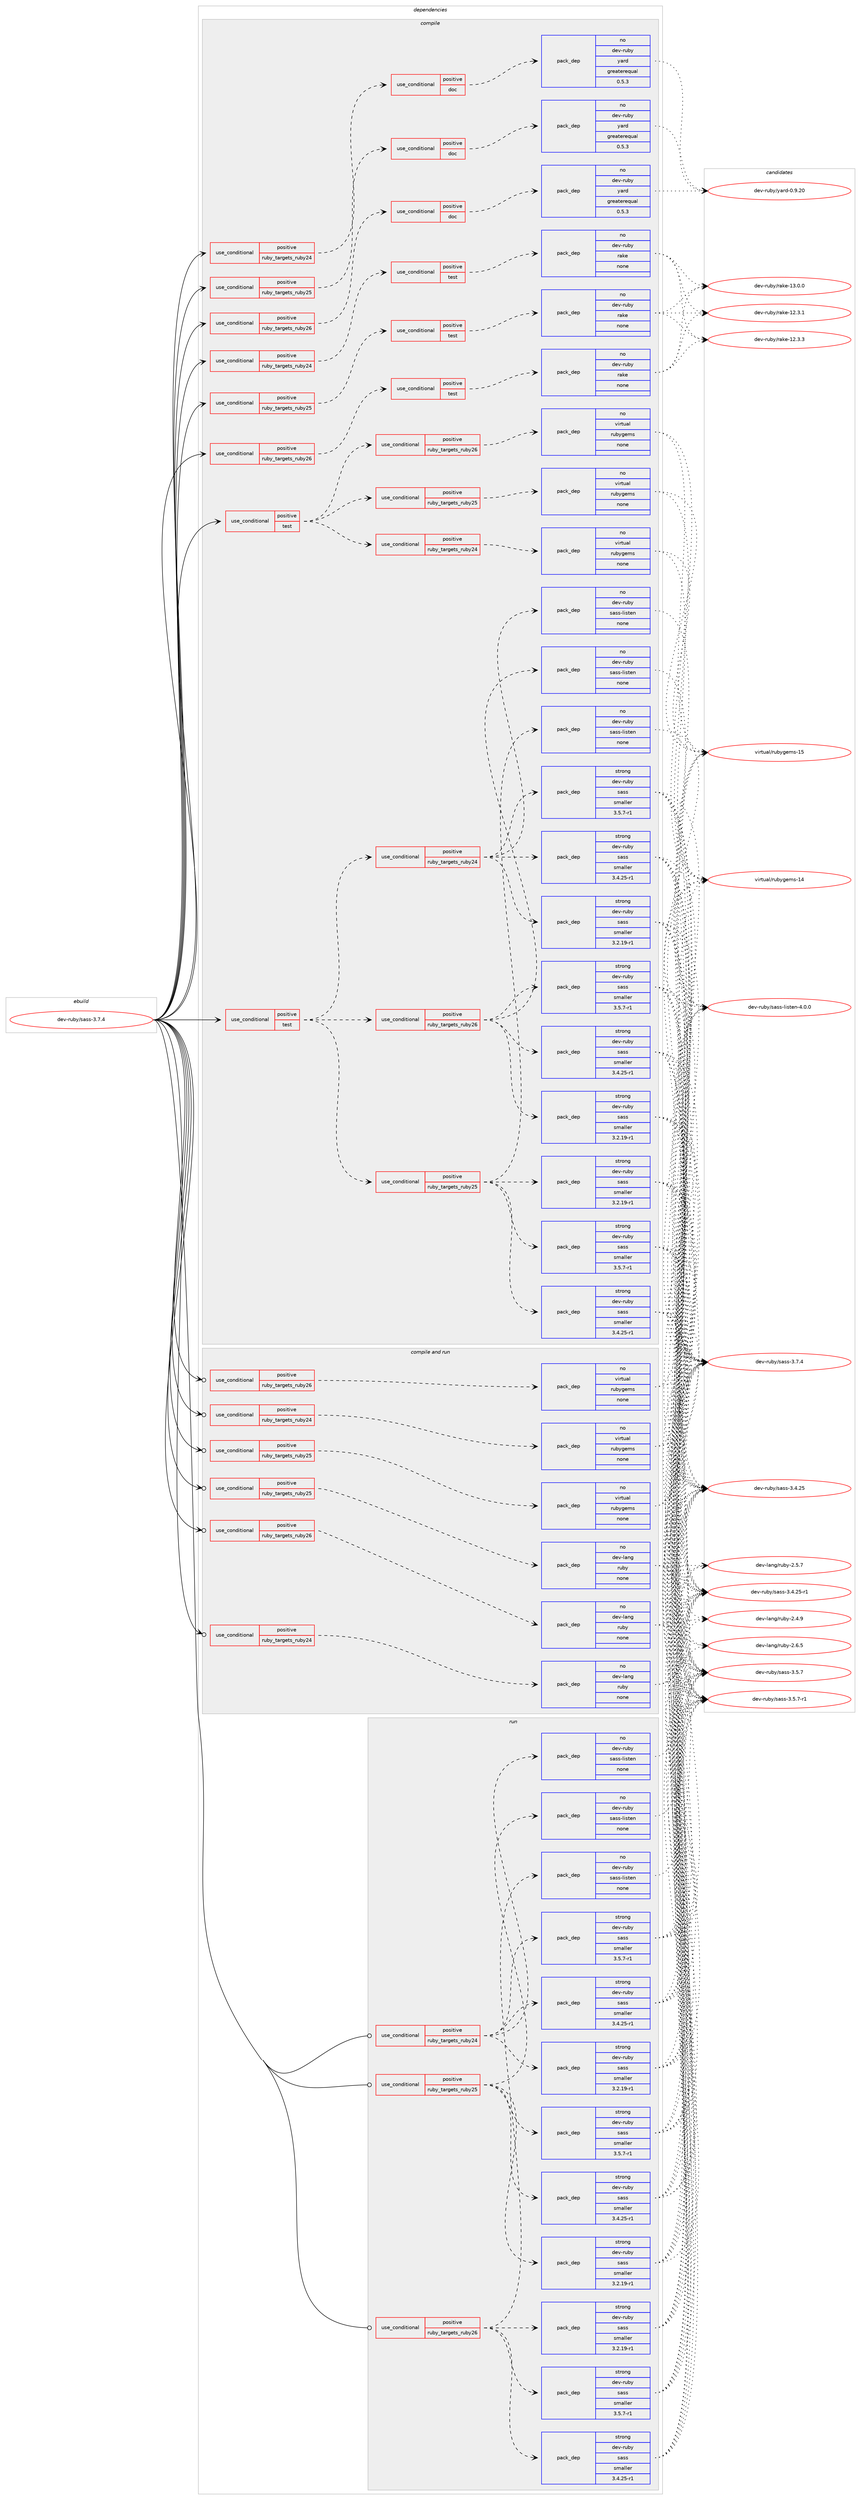 digraph prolog {

# *************
# Graph options
# *************

newrank=true;
concentrate=true;
compound=true;
graph [rankdir=LR,fontname=Helvetica,fontsize=10,ranksep=1.5];#, ranksep=2.5, nodesep=0.2];
edge  [arrowhead=vee];
node  [fontname=Helvetica,fontsize=10];

# **********
# The ebuild
# **********

subgraph cluster_leftcol {
color=gray;
rank=same;
label=<<i>ebuild</i>>;
id [label="dev-ruby/sass-3.7.4", color=red, width=4, href="../dev-ruby/sass-3.7.4.svg"];
}

# ****************
# The dependencies
# ****************

subgraph cluster_midcol {
color=gray;
label=<<i>dependencies</i>>;
subgraph cluster_compile {
fillcolor="#eeeeee";
style=filled;
label=<<i>compile</i>>;
subgraph cond177127 {
dependency714877 [label=<<TABLE BORDER="0" CELLBORDER="1" CELLSPACING="0" CELLPADDING="4"><TR><TD ROWSPAN="3" CELLPADDING="10">use_conditional</TD></TR><TR><TD>positive</TD></TR><TR><TD>ruby_targets_ruby24</TD></TR></TABLE>>, shape=none, color=red];
subgraph cond177128 {
dependency714878 [label=<<TABLE BORDER="0" CELLBORDER="1" CELLSPACING="0" CELLPADDING="4"><TR><TD ROWSPAN="3" CELLPADDING="10">use_conditional</TD></TR><TR><TD>positive</TD></TR><TR><TD>doc</TD></TR></TABLE>>, shape=none, color=red];
subgraph pack525720 {
dependency714879 [label=<<TABLE BORDER="0" CELLBORDER="1" CELLSPACING="0" CELLPADDING="4" WIDTH="220"><TR><TD ROWSPAN="6" CELLPADDING="30">pack_dep</TD></TR><TR><TD WIDTH="110">no</TD></TR><TR><TD>dev-ruby</TD></TR><TR><TD>yard</TD></TR><TR><TD>greaterequal</TD></TR><TR><TD>0.5.3</TD></TR></TABLE>>, shape=none, color=blue];
}
dependency714878:e -> dependency714879:w [weight=20,style="dashed",arrowhead="vee"];
}
dependency714877:e -> dependency714878:w [weight=20,style="dashed",arrowhead="vee"];
}
id:e -> dependency714877:w [weight=20,style="solid",arrowhead="vee"];
subgraph cond177129 {
dependency714880 [label=<<TABLE BORDER="0" CELLBORDER="1" CELLSPACING="0" CELLPADDING="4"><TR><TD ROWSPAN="3" CELLPADDING="10">use_conditional</TD></TR><TR><TD>positive</TD></TR><TR><TD>ruby_targets_ruby24</TD></TR></TABLE>>, shape=none, color=red];
subgraph cond177130 {
dependency714881 [label=<<TABLE BORDER="0" CELLBORDER="1" CELLSPACING="0" CELLPADDING="4"><TR><TD ROWSPAN="3" CELLPADDING="10">use_conditional</TD></TR><TR><TD>positive</TD></TR><TR><TD>test</TD></TR></TABLE>>, shape=none, color=red];
subgraph pack525721 {
dependency714882 [label=<<TABLE BORDER="0" CELLBORDER="1" CELLSPACING="0" CELLPADDING="4" WIDTH="220"><TR><TD ROWSPAN="6" CELLPADDING="30">pack_dep</TD></TR><TR><TD WIDTH="110">no</TD></TR><TR><TD>dev-ruby</TD></TR><TR><TD>rake</TD></TR><TR><TD>none</TD></TR><TR><TD></TD></TR></TABLE>>, shape=none, color=blue];
}
dependency714881:e -> dependency714882:w [weight=20,style="dashed",arrowhead="vee"];
}
dependency714880:e -> dependency714881:w [weight=20,style="dashed",arrowhead="vee"];
}
id:e -> dependency714880:w [weight=20,style="solid",arrowhead="vee"];
subgraph cond177131 {
dependency714883 [label=<<TABLE BORDER="0" CELLBORDER="1" CELLSPACING="0" CELLPADDING="4"><TR><TD ROWSPAN="3" CELLPADDING="10">use_conditional</TD></TR><TR><TD>positive</TD></TR><TR><TD>ruby_targets_ruby25</TD></TR></TABLE>>, shape=none, color=red];
subgraph cond177132 {
dependency714884 [label=<<TABLE BORDER="0" CELLBORDER="1" CELLSPACING="0" CELLPADDING="4"><TR><TD ROWSPAN="3" CELLPADDING="10">use_conditional</TD></TR><TR><TD>positive</TD></TR><TR><TD>doc</TD></TR></TABLE>>, shape=none, color=red];
subgraph pack525722 {
dependency714885 [label=<<TABLE BORDER="0" CELLBORDER="1" CELLSPACING="0" CELLPADDING="4" WIDTH="220"><TR><TD ROWSPAN="6" CELLPADDING="30">pack_dep</TD></TR><TR><TD WIDTH="110">no</TD></TR><TR><TD>dev-ruby</TD></TR><TR><TD>yard</TD></TR><TR><TD>greaterequal</TD></TR><TR><TD>0.5.3</TD></TR></TABLE>>, shape=none, color=blue];
}
dependency714884:e -> dependency714885:w [weight=20,style="dashed",arrowhead="vee"];
}
dependency714883:e -> dependency714884:w [weight=20,style="dashed",arrowhead="vee"];
}
id:e -> dependency714883:w [weight=20,style="solid",arrowhead="vee"];
subgraph cond177133 {
dependency714886 [label=<<TABLE BORDER="0" CELLBORDER="1" CELLSPACING="0" CELLPADDING="4"><TR><TD ROWSPAN="3" CELLPADDING="10">use_conditional</TD></TR><TR><TD>positive</TD></TR><TR><TD>ruby_targets_ruby25</TD></TR></TABLE>>, shape=none, color=red];
subgraph cond177134 {
dependency714887 [label=<<TABLE BORDER="0" CELLBORDER="1" CELLSPACING="0" CELLPADDING="4"><TR><TD ROWSPAN="3" CELLPADDING="10">use_conditional</TD></TR><TR><TD>positive</TD></TR><TR><TD>test</TD></TR></TABLE>>, shape=none, color=red];
subgraph pack525723 {
dependency714888 [label=<<TABLE BORDER="0" CELLBORDER="1" CELLSPACING="0" CELLPADDING="4" WIDTH="220"><TR><TD ROWSPAN="6" CELLPADDING="30">pack_dep</TD></TR><TR><TD WIDTH="110">no</TD></TR><TR><TD>dev-ruby</TD></TR><TR><TD>rake</TD></TR><TR><TD>none</TD></TR><TR><TD></TD></TR></TABLE>>, shape=none, color=blue];
}
dependency714887:e -> dependency714888:w [weight=20,style="dashed",arrowhead="vee"];
}
dependency714886:e -> dependency714887:w [weight=20,style="dashed",arrowhead="vee"];
}
id:e -> dependency714886:w [weight=20,style="solid",arrowhead="vee"];
subgraph cond177135 {
dependency714889 [label=<<TABLE BORDER="0" CELLBORDER="1" CELLSPACING="0" CELLPADDING="4"><TR><TD ROWSPAN="3" CELLPADDING="10">use_conditional</TD></TR><TR><TD>positive</TD></TR><TR><TD>ruby_targets_ruby26</TD></TR></TABLE>>, shape=none, color=red];
subgraph cond177136 {
dependency714890 [label=<<TABLE BORDER="0" CELLBORDER="1" CELLSPACING="0" CELLPADDING="4"><TR><TD ROWSPAN="3" CELLPADDING="10">use_conditional</TD></TR><TR><TD>positive</TD></TR><TR><TD>doc</TD></TR></TABLE>>, shape=none, color=red];
subgraph pack525724 {
dependency714891 [label=<<TABLE BORDER="0" CELLBORDER="1" CELLSPACING="0" CELLPADDING="4" WIDTH="220"><TR><TD ROWSPAN="6" CELLPADDING="30">pack_dep</TD></TR><TR><TD WIDTH="110">no</TD></TR><TR><TD>dev-ruby</TD></TR><TR><TD>yard</TD></TR><TR><TD>greaterequal</TD></TR><TR><TD>0.5.3</TD></TR></TABLE>>, shape=none, color=blue];
}
dependency714890:e -> dependency714891:w [weight=20,style="dashed",arrowhead="vee"];
}
dependency714889:e -> dependency714890:w [weight=20,style="dashed",arrowhead="vee"];
}
id:e -> dependency714889:w [weight=20,style="solid",arrowhead="vee"];
subgraph cond177137 {
dependency714892 [label=<<TABLE BORDER="0" CELLBORDER="1" CELLSPACING="0" CELLPADDING="4"><TR><TD ROWSPAN="3" CELLPADDING="10">use_conditional</TD></TR><TR><TD>positive</TD></TR><TR><TD>ruby_targets_ruby26</TD></TR></TABLE>>, shape=none, color=red];
subgraph cond177138 {
dependency714893 [label=<<TABLE BORDER="0" CELLBORDER="1" CELLSPACING="0" CELLPADDING="4"><TR><TD ROWSPAN="3" CELLPADDING="10">use_conditional</TD></TR><TR><TD>positive</TD></TR><TR><TD>test</TD></TR></TABLE>>, shape=none, color=red];
subgraph pack525725 {
dependency714894 [label=<<TABLE BORDER="0" CELLBORDER="1" CELLSPACING="0" CELLPADDING="4" WIDTH="220"><TR><TD ROWSPAN="6" CELLPADDING="30">pack_dep</TD></TR><TR><TD WIDTH="110">no</TD></TR><TR><TD>dev-ruby</TD></TR><TR><TD>rake</TD></TR><TR><TD>none</TD></TR><TR><TD></TD></TR></TABLE>>, shape=none, color=blue];
}
dependency714893:e -> dependency714894:w [weight=20,style="dashed",arrowhead="vee"];
}
dependency714892:e -> dependency714893:w [weight=20,style="dashed",arrowhead="vee"];
}
id:e -> dependency714892:w [weight=20,style="solid",arrowhead="vee"];
subgraph cond177139 {
dependency714895 [label=<<TABLE BORDER="0" CELLBORDER="1" CELLSPACING="0" CELLPADDING="4"><TR><TD ROWSPAN="3" CELLPADDING="10">use_conditional</TD></TR><TR><TD>positive</TD></TR><TR><TD>test</TD></TR></TABLE>>, shape=none, color=red];
subgraph cond177140 {
dependency714896 [label=<<TABLE BORDER="0" CELLBORDER="1" CELLSPACING="0" CELLPADDING="4"><TR><TD ROWSPAN="3" CELLPADDING="10">use_conditional</TD></TR><TR><TD>positive</TD></TR><TR><TD>ruby_targets_ruby24</TD></TR></TABLE>>, shape=none, color=red];
subgraph pack525726 {
dependency714897 [label=<<TABLE BORDER="0" CELLBORDER="1" CELLSPACING="0" CELLPADDING="4" WIDTH="220"><TR><TD ROWSPAN="6" CELLPADDING="30">pack_dep</TD></TR><TR><TD WIDTH="110">no</TD></TR><TR><TD>virtual</TD></TR><TR><TD>rubygems</TD></TR><TR><TD>none</TD></TR><TR><TD></TD></TR></TABLE>>, shape=none, color=blue];
}
dependency714896:e -> dependency714897:w [weight=20,style="dashed",arrowhead="vee"];
}
dependency714895:e -> dependency714896:w [weight=20,style="dashed",arrowhead="vee"];
subgraph cond177141 {
dependency714898 [label=<<TABLE BORDER="0" CELLBORDER="1" CELLSPACING="0" CELLPADDING="4"><TR><TD ROWSPAN="3" CELLPADDING="10">use_conditional</TD></TR><TR><TD>positive</TD></TR><TR><TD>ruby_targets_ruby25</TD></TR></TABLE>>, shape=none, color=red];
subgraph pack525727 {
dependency714899 [label=<<TABLE BORDER="0" CELLBORDER="1" CELLSPACING="0" CELLPADDING="4" WIDTH="220"><TR><TD ROWSPAN="6" CELLPADDING="30">pack_dep</TD></TR><TR><TD WIDTH="110">no</TD></TR><TR><TD>virtual</TD></TR><TR><TD>rubygems</TD></TR><TR><TD>none</TD></TR><TR><TD></TD></TR></TABLE>>, shape=none, color=blue];
}
dependency714898:e -> dependency714899:w [weight=20,style="dashed",arrowhead="vee"];
}
dependency714895:e -> dependency714898:w [weight=20,style="dashed",arrowhead="vee"];
subgraph cond177142 {
dependency714900 [label=<<TABLE BORDER="0" CELLBORDER="1" CELLSPACING="0" CELLPADDING="4"><TR><TD ROWSPAN="3" CELLPADDING="10">use_conditional</TD></TR><TR><TD>positive</TD></TR><TR><TD>ruby_targets_ruby26</TD></TR></TABLE>>, shape=none, color=red];
subgraph pack525728 {
dependency714901 [label=<<TABLE BORDER="0" CELLBORDER="1" CELLSPACING="0" CELLPADDING="4" WIDTH="220"><TR><TD ROWSPAN="6" CELLPADDING="30">pack_dep</TD></TR><TR><TD WIDTH="110">no</TD></TR><TR><TD>virtual</TD></TR><TR><TD>rubygems</TD></TR><TR><TD>none</TD></TR><TR><TD></TD></TR></TABLE>>, shape=none, color=blue];
}
dependency714900:e -> dependency714901:w [weight=20,style="dashed",arrowhead="vee"];
}
dependency714895:e -> dependency714900:w [weight=20,style="dashed",arrowhead="vee"];
}
id:e -> dependency714895:w [weight=20,style="solid",arrowhead="vee"];
subgraph cond177143 {
dependency714902 [label=<<TABLE BORDER="0" CELLBORDER="1" CELLSPACING="0" CELLPADDING="4"><TR><TD ROWSPAN="3" CELLPADDING="10">use_conditional</TD></TR><TR><TD>positive</TD></TR><TR><TD>test</TD></TR></TABLE>>, shape=none, color=red];
subgraph cond177144 {
dependency714903 [label=<<TABLE BORDER="0" CELLBORDER="1" CELLSPACING="0" CELLPADDING="4"><TR><TD ROWSPAN="3" CELLPADDING="10">use_conditional</TD></TR><TR><TD>positive</TD></TR><TR><TD>ruby_targets_ruby24</TD></TR></TABLE>>, shape=none, color=red];
subgraph pack525729 {
dependency714904 [label=<<TABLE BORDER="0" CELLBORDER="1" CELLSPACING="0" CELLPADDING="4" WIDTH="220"><TR><TD ROWSPAN="6" CELLPADDING="30">pack_dep</TD></TR><TR><TD WIDTH="110">strong</TD></TR><TR><TD>dev-ruby</TD></TR><TR><TD>sass</TD></TR><TR><TD>smaller</TD></TR><TR><TD>3.2.19-r1</TD></TR></TABLE>>, shape=none, color=blue];
}
dependency714903:e -> dependency714904:w [weight=20,style="dashed",arrowhead="vee"];
subgraph pack525730 {
dependency714905 [label=<<TABLE BORDER="0" CELLBORDER="1" CELLSPACING="0" CELLPADDING="4" WIDTH="220"><TR><TD ROWSPAN="6" CELLPADDING="30">pack_dep</TD></TR><TR><TD WIDTH="110">strong</TD></TR><TR><TD>dev-ruby</TD></TR><TR><TD>sass</TD></TR><TR><TD>smaller</TD></TR><TR><TD>3.4.25-r1</TD></TR></TABLE>>, shape=none, color=blue];
}
dependency714903:e -> dependency714905:w [weight=20,style="dashed",arrowhead="vee"];
subgraph pack525731 {
dependency714906 [label=<<TABLE BORDER="0" CELLBORDER="1" CELLSPACING="0" CELLPADDING="4" WIDTH="220"><TR><TD ROWSPAN="6" CELLPADDING="30">pack_dep</TD></TR><TR><TD WIDTH="110">strong</TD></TR><TR><TD>dev-ruby</TD></TR><TR><TD>sass</TD></TR><TR><TD>smaller</TD></TR><TR><TD>3.5.7-r1</TD></TR></TABLE>>, shape=none, color=blue];
}
dependency714903:e -> dependency714906:w [weight=20,style="dashed",arrowhead="vee"];
subgraph pack525732 {
dependency714907 [label=<<TABLE BORDER="0" CELLBORDER="1" CELLSPACING="0" CELLPADDING="4" WIDTH="220"><TR><TD ROWSPAN="6" CELLPADDING="30">pack_dep</TD></TR><TR><TD WIDTH="110">no</TD></TR><TR><TD>dev-ruby</TD></TR><TR><TD>sass-listen</TD></TR><TR><TD>none</TD></TR><TR><TD></TD></TR></TABLE>>, shape=none, color=blue];
}
dependency714903:e -> dependency714907:w [weight=20,style="dashed",arrowhead="vee"];
}
dependency714902:e -> dependency714903:w [weight=20,style="dashed",arrowhead="vee"];
subgraph cond177145 {
dependency714908 [label=<<TABLE BORDER="0" CELLBORDER="1" CELLSPACING="0" CELLPADDING="4"><TR><TD ROWSPAN="3" CELLPADDING="10">use_conditional</TD></TR><TR><TD>positive</TD></TR><TR><TD>ruby_targets_ruby25</TD></TR></TABLE>>, shape=none, color=red];
subgraph pack525733 {
dependency714909 [label=<<TABLE BORDER="0" CELLBORDER="1" CELLSPACING="0" CELLPADDING="4" WIDTH="220"><TR><TD ROWSPAN="6" CELLPADDING="30">pack_dep</TD></TR><TR><TD WIDTH="110">strong</TD></TR><TR><TD>dev-ruby</TD></TR><TR><TD>sass</TD></TR><TR><TD>smaller</TD></TR><TR><TD>3.2.19-r1</TD></TR></TABLE>>, shape=none, color=blue];
}
dependency714908:e -> dependency714909:w [weight=20,style="dashed",arrowhead="vee"];
subgraph pack525734 {
dependency714910 [label=<<TABLE BORDER="0" CELLBORDER="1" CELLSPACING="0" CELLPADDING="4" WIDTH="220"><TR><TD ROWSPAN="6" CELLPADDING="30">pack_dep</TD></TR><TR><TD WIDTH="110">strong</TD></TR><TR><TD>dev-ruby</TD></TR><TR><TD>sass</TD></TR><TR><TD>smaller</TD></TR><TR><TD>3.4.25-r1</TD></TR></TABLE>>, shape=none, color=blue];
}
dependency714908:e -> dependency714910:w [weight=20,style="dashed",arrowhead="vee"];
subgraph pack525735 {
dependency714911 [label=<<TABLE BORDER="0" CELLBORDER="1" CELLSPACING="0" CELLPADDING="4" WIDTH="220"><TR><TD ROWSPAN="6" CELLPADDING="30">pack_dep</TD></TR><TR><TD WIDTH="110">strong</TD></TR><TR><TD>dev-ruby</TD></TR><TR><TD>sass</TD></TR><TR><TD>smaller</TD></TR><TR><TD>3.5.7-r1</TD></TR></TABLE>>, shape=none, color=blue];
}
dependency714908:e -> dependency714911:w [weight=20,style="dashed",arrowhead="vee"];
subgraph pack525736 {
dependency714912 [label=<<TABLE BORDER="0" CELLBORDER="1" CELLSPACING="0" CELLPADDING="4" WIDTH="220"><TR><TD ROWSPAN="6" CELLPADDING="30">pack_dep</TD></TR><TR><TD WIDTH="110">no</TD></TR><TR><TD>dev-ruby</TD></TR><TR><TD>sass-listen</TD></TR><TR><TD>none</TD></TR><TR><TD></TD></TR></TABLE>>, shape=none, color=blue];
}
dependency714908:e -> dependency714912:w [weight=20,style="dashed",arrowhead="vee"];
}
dependency714902:e -> dependency714908:w [weight=20,style="dashed",arrowhead="vee"];
subgraph cond177146 {
dependency714913 [label=<<TABLE BORDER="0" CELLBORDER="1" CELLSPACING="0" CELLPADDING="4"><TR><TD ROWSPAN="3" CELLPADDING="10">use_conditional</TD></TR><TR><TD>positive</TD></TR><TR><TD>ruby_targets_ruby26</TD></TR></TABLE>>, shape=none, color=red];
subgraph pack525737 {
dependency714914 [label=<<TABLE BORDER="0" CELLBORDER="1" CELLSPACING="0" CELLPADDING="4" WIDTH="220"><TR><TD ROWSPAN="6" CELLPADDING="30">pack_dep</TD></TR><TR><TD WIDTH="110">strong</TD></TR><TR><TD>dev-ruby</TD></TR><TR><TD>sass</TD></TR><TR><TD>smaller</TD></TR><TR><TD>3.2.19-r1</TD></TR></TABLE>>, shape=none, color=blue];
}
dependency714913:e -> dependency714914:w [weight=20,style="dashed",arrowhead="vee"];
subgraph pack525738 {
dependency714915 [label=<<TABLE BORDER="0" CELLBORDER="1" CELLSPACING="0" CELLPADDING="4" WIDTH="220"><TR><TD ROWSPAN="6" CELLPADDING="30">pack_dep</TD></TR><TR><TD WIDTH="110">strong</TD></TR><TR><TD>dev-ruby</TD></TR><TR><TD>sass</TD></TR><TR><TD>smaller</TD></TR><TR><TD>3.4.25-r1</TD></TR></TABLE>>, shape=none, color=blue];
}
dependency714913:e -> dependency714915:w [weight=20,style="dashed",arrowhead="vee"];
subgraph pack525739 {
dependency714916 [label=<<TABLE BORDER="0" CELLBORDER="1" CELLSPACING="0" CELLPADDING="4" WIDTH="220"><TR><TD ROWSPAN="6" CELLPADDING="30">pack_dep</TD></TR><TR><TD WIDTH="110">strong</TD></TR><TR><TD>dev-ruby</TD></TR><TR><TD>sass</TD></TR><TR><TD>smaller</TD></TR><TR><TD>3.5.7-r1</TD></TR></TABLE>>, shape=none, color=blue];
}
dependency714913:e -> dependency714916:w [weight=20,style="dashed",arrowhead="vee"];
subgraph pack525740 {
dependency714917 [label=<<TABLE BORDER="0" CELLBORDER="1" CELLSPACING="0" CELLPADDING="4" WIDTH="220"><TR><TD ROWSPAN="6" CELLPADDING="30">pack_dep</TD></TR><TR><TD WIDTH="110">no</TD></TR><TR><TD>dev-ruby</TD></TR><TR><TD>sass-listen</TD></TR><TR><TD>none</TD></TR><TR><TD></TD></TR></TABLE>>, shape=none, color=blue];
}
dependency714913:e -> dependency714917:w [weight=20,style="dashed",arrowhead="vee"];
}
dependency714902:e -> dependency714913:w [weight=20,style="dashed",arrowhead="vee"];
}
id:e -> dependency714902:w [weight=20,style="solid",arrowhead="vee"];
}
subgraph cluster_compileandrun {
fillcolor="#eeeeee";
style=filled;
label=<<i>compile and run</i>>;
subgraph cond177147 {
dependency714918 [label=<<TABLE BORDER="0" CELLBORDER="1" CELLSPACING="0" CELLPADDING="4"><TR><TD ROWSPAN="3" CELLPADDING="10">use_conditional</TD></TR><TR><TD>positive</TD></TR><TR><TD>ruby_targets_ruby24</TD></TR></TABLE>>, shape=none, color=red];
subgraph pack525741 {
dependency714919 [label=<<TABLE BORDER="0" CELLBORDER="1" CELLSPACING="0" CELLPADDING="4" WIDTH="220"><TR><TD ROWSPAN="6" CELLPADDING="30">pack_dep</TD></TR><TR><TD WIDTH="110">no</TD></TR><TR><TD>dev-lang</TD></TR><TR><TD>ruby</TD></TR><TR><TD>none</TD></TR><TR><TD></TD></TR></TABLE>>, shape=none, color=blue];
}
dependency714918:e -> dependency714919:w [weight=20,style="dashed",arrowhead="vee"];
}
id:e -> dependency714918:w [weight=20,style="solid",arrowhead="odotvee"];
subgraph cond177148 {
dependency714920 [label=<<TABLE BORDER="0" CELLBORDER="1" CELLSPACING="0" CELLPADDING="4"><TR><TD ROWSPAN="3" CELLPADDING="10">use_conditional</TD></TR><TR><TD>positive</TD></TR><TR><TD>ruby_targets_ruby24</TD></TR></TABLE>>, shape=none, color=red];
subgraph pack525742 {
dependency714921 [label=<<TABLE BORDER="0" CELLBORDER="1" CELLSPACING="0" CELLPADDING="4" WIDTH="220"><TR><TD ROWSPAN="6" CELLPADDING="30">pack_dep</TD></TR><TR><TD WIDTH="110">no</TD></TR><TR><TD>virtual</TD></TR><TR><TD>rubygems</TD></TR><TR><TD>none</TD></TR><TR><TD></TD></TR></TABLE>>, shape=none, color=blue];
}
dependency714920:e -> dependency714921:w [weight=20,style="dashed",arrowhead="vee"];
}
id:e -> dependency714920:w [weight=20,style="solid",arrowhead="odotvee"];
subgraph cond177149 {
dependency714922 [label=<<TABLE BORDER="0" CELLBORDER="1" CELLSPACING="0" CELLPADDING="4"><TR><TD ROWSPAN="3" CELLPADDING="10">use_conditional</TD></TR><TR><TD>positive</TD></TR><TR><TD>ruby_targets_ruby25</TD></TR></TABLE>>, shape=none, color=red];
subgraph pack525743 {
dependency714923 [label=<<TABLE BORDER="0" CELLBORDER="1" CELLSPACING="0" CELLPADDING="4" WIDTH="220"><TR><TD ROWSPAN="6" CELLPADDING="30">pack_dep</TD></TR><TR><TD WIDTH="110">no</TD></TR><TR><TD>dev-lang</TD></TR><TR><TD>ruby</TD></TR><TR><TD>none</TD></TR><TR><TD></TD></TR></TABLE>>, shape=none, color=blue];
}
dependency714922:e -> dependency714923:w [weight=20,style="dashed",arrowhead="vee"];
}
id:e -> dependency714922:w [weight=20,style="solid",arrowhead="odotvee"];
subgraph cond177150 {
dependency714924 [label=<<TABLE BORDER="0" CELLBORDER="1" CELLSPACING="0" CELLPADDING="4"><TR><TD ROWSPAN="3" CELLPADDING="10">use_conditional</TD></TR><TR><TD>positive</TD></TR><TR><TD>ruby_targets_ruby25</TD></TR></TABLE>>, shape=none, color=red];
subgraph pack525744 {
dependency714925 [label=<<TABLE BORDER="0" CELLBORDER="1" CELLSPACING="0" CELLPADDING="4" WIDTH="220"><TR><TD ROWSPAN="6" CELLPADDING="30">pack_dep</TD></TR><TR><TD WIDTH="110">no</TD></TR><TR><TD>virtual</TD></TR><TR><TD>rubygems</TD></TR><TR><TD>none</TD></TR><TR><TD></TD></TR></TABLE>>, shape=none, color=blue];
}
dependency714924:e -> dependency714925:w [weight=20,style="dashed",arrowhead="vee"];
}
id:e -> dependency714924:w [weight=20,style="solid",arrowhead="odotvee"];
subgraph cond177151 {
dependency714926 [label=<<TABLE BORDER="0" CELLBORDER="1" CELLSPACING="0" CELLPADDING="4"><TR><TD ROWSPAN="3" CELLPADDING="10">use_conditional</TD></TR><TR><TD>positive</TD></TR><TR><TD>ruby_targets_ruby26</TD></TR></TABLE>>, shape=none, color=red];
subgraph pack525745 {
dependency714927 [label=<<TABLE BORDER="0" CELLBORDER="1" CELLSPACING="0" CELLPADDING="4" WIDTH="220"><TR><TD ROWSPAN="6" CELLPADDING="30">pack_dep</TD></TR><TR><TD WIDTH="110">no</TD></TR><TR><TD>dev-lang</TD></TR><TR><TD>ruby</TD></TR><TR><TD>none</TD></TR><TR><TD></TD></TR></TABLE>>, shape=none, color=blue];
}
dependency714926:e -> dependency714927:w [weight=20,style="dashed",arrowhead="vee"];
}
id:e -> dependency714926:w [weight=20,style="solid",arrowhead="odotvee"];
subgraph cond177152 {
dependency714928 [label=<<TABLE BORDER="0" CELLBORDER="1" CELLSPACING="0" CELLPADDING="4"><TR><TD ROWSPAN="3" CELLPADDING="10">use_conditional</TD></TR><TR><TD>positive</TD></TR><TR><TD>ruby_targets_ruby26</TD></TR></TABLE>>, shape=none, color=red];
subgraph pack525746 {
dependency714929 [label=<<TABLE BORDER="0" CELLBORDER="1" CELLSPACING="0" CELLPADDING="4" WIDTH="220"><TR><TD ROWSPAN="6" CELLPADDING="30">pack_dep</TD></TR><TR><TD WIDTH="110">no</TD></TR><TR><TD>virtual</TD></TR><TR><TD>rubygems</TD></TR><TR><TD>none</TD></TR><TR><TD></TD></TR></TABLE>>, shape=none, color=blue];
}
dependency714928:e -> dependency714929:w [weight=20,style="dashed",arrowhead="vee"];
}
id:e -> dependency714928:w [weight=20,style="solid",arrowhead="odotvee"];
}
subgraph cluster_run {
fillcolor="#eeeeee";
style=filled;
label=<<i>run</i>>;
subgraph cond177153 {
dependency714930 [label=<<TABLE BORDER="0" CELLBORDER="1" CELLSPACING="0" CELLPADDING="4"><TR><TD ROWSPAN="3" CELLPADDING="10">use_conditional</TD></TR><TR><TD>positive</TD></TR><TR><TD>ruby_targets_ruby24</TD></TR></TABLE>>, shape=none, color=red];
subgraph pack525747 {
dependency714931 [label=<<TABLE BORDER="0" CELLBORDER="1" CELLSPACING="0" CELLPADDING="4" WIDTH="220"><TR><TD ROWSPAN="6" CELLPADDING="30">pack_dep</TD></TR><TR><TD WIDTH="110">strong</TD></TR><TR><TD>dev-ruby</TD></TR><TR><TD>sass</TD></TR><TR><TD>smaller</TD></TR><TR><TD>3.2.19-r1</TD></TR></TABLE>>, shape=none, color=blue];
}
dependency714930:e -> dependency714931:w [weight=20,style="dashed",arrowhead="vee"];
subgraph pack525748 {
dependency714932 [label=<<TABLE BORDER="0" CELLBORDER="1" CELLSPACING="0" CELLPADDING="4" WIDTH="220"><TR><TD ROWSPAN="6" CELLPADDING="30">pack_dep</TD></TR><TR><TD WIDTH="110">strong</TD></TR><TR><TD>dev-ruby</TD></TR><TR><TD>sass</TD></TR><TR><TD>smaller</TD></TR><TR><TD>3.4.25-r1</TD></TR></TABLE>>, shape=none, color=blue];
}
dependency714930:e -> dependency714932:w [weight=20,style="dashed",arrowhead="vee"];
subgraph pack525749 {
dependency714933 [label=<<TABLE BORDER="0" CELLBORDER="1" CELLSPACING="0" CELLPADDING="4" WIDTH="220"><TR><TD ROWSPAN="6" CELLPADDING="30">pack_dep</TD></TR><TR><TD WIDTH="110">strong</TD></TR><TR><TD>dev-ruby</TD></TR><TR><TD>sass</TD></TR><TR><TD>smaller</TD></TR><TR><TD>3.5.7-r1</TD></TR></TABLE>>, shape=none, color=blue];
}
dependency714930:e -> dependency714933:w [weight=20,style="dashed",arrowhead="vee"];
subgraph pack525750 {
dependency714934 [label=<<TABLE BORDER="0" CELLBORDER="1" CELLSPACING="0" CELLPADDING="4" WIDTH="220"><TR><TD ROWSPAN="6" CELLPADDING="30">pack_dep</TD></TR><TR><TD WIDTH="110">no</TD></TR><TR><TD>dev-ruby</TD></TR><TR><TD>sass-listen</TD></TR><TR><TD>none</TD></TR><TR><TD></TD></TR></TABLE>>, shape=none, color=blue];
}
dependency714930:e -> dependency714934:w [weight=20,style="dashed",arrowhead="vee"];
}
id:e -> dependency714930:w [weight=20,style="solid",arrowhead="odot"];
subgraph cond177154 {
dependency714935 [label=<<TABLE BORDER="0" CELLBORDER="1" CELLSPACING="0" CELLPADDING="4"><TR><TD ROWSPAN="3" CELLPADDING="10">use_conditional</TD></TR><TR><TD>positive</TD></TR><TR><TD>ruby_targets_ruby25</TD></TR></TABLE>>, shape=none, color=red];
subgraph pack525751 {
dependency714936 [label=<<TABLE BORDER="0" CELLBORDER="1" CELLSPACING="0" CELLPADDING="4" WIDTH="220"><TR><TD ROWSPAN="6" CELLPADDING="30">pack_dep</TD></TR><TR><TD WIDTH="110">strong</TD></TR><TR><TD>dev-ruby</TD></TR><TR><TD>sass</TD></TR><TR><TD>smaller</TD></TR><TR><TD>3.2.19-r1</TD></TR></TABLE>>, shape=none, color=blue];
}
dependency714935:e -> dependency714936:w [weight=20,style="dashed",arrowhead="vee"];
subgraph pack525752 {
dependency714937 [label=<<TABLE BORDER="0" CELLBORDER="1" CELLSPACING="0" CELLPADDING="4" WIDTH="220"><TR><TD ROWSPAN="6" CELLPADDING="30">pack_dep</TD></TR><TR><TD WIDTH="110">strong</TD></TR><TR><TD>dev-ruby</TD></TR><TR><TD>sass</TD></TR><TR><TD>smaller</TD></TR><TR><TD>3.4.25-r1</TD></TR></TABLE>>, shape=none, color=blue];
}
dependency714935:e -> dependency714937:w [weight=20,style="dashed",arrowhead="vee"];
subgraph pack525753 {
dependency714938 [label=<<TABLE BORDER="0" CELLBORDER="1" CELLSPACING="0" CELLPADDING="4" WIDTH="220"><TR><TD ROWSPAN="6" CELLPADDING="30">pack_dep</TD></TR><TR><TD WIDTH="110">strong</TD></TR><TR><TD>dev-ruby</TD></TR><TR><TD>sass</TD></TR><TR><TD>smaller</TD></TR><TR><TD>3.5.7-r1</TD></TR></TABLE>>, shape=none, color=blue];
}
dependency714935:e -> dependency714938:w [weight=20,style="dashed",arrowhead="vee"];
subgraph pack525754 {
dependency714939 [label=<<TABLE BORDER="0" CELLBORDER="1" CELLSPACING="0" CELLPADDING="4" WIDTH="220"><TR><TD ROWSPAN="6" CELLPADDING="30">pack_dep</TD></TR><TR><TD WIDTH="110">no</TD></TR><TR><TD>dev-ruby</TD></TR><TR><TD>sass-listen</TD></TR><TR><TD>none</TD></TR><TR><TD></TD></TR></TABLE>>, shape=none, color=blue];
}
dependency714935:e -> dependency714939:w [weight=20,style="dashed",arrowhead="vee"];
}
id:e -> dependency714935:w [weight=20,style="solid",arrowhead="odot"];
subgraph cond177155 {
dependency714940 [label=<<TABLE BORDER="0" CELLBORDER="1" CELLSPACING="0" CELLPADDING="4"><TR><TD ROWSPAN="3" CELLPADDING="10">use_conditional</TD></TR><TR><TD>positive</TD></TR><TR><TD>ruby_targets_ruby26</TD></TR></TABLE>>, shape=none, color=red];
subgraph pack525755 {
dependency714941 [label=<<TABLE BORDER="0" CELLBORDER="1" CELLSPACING="0" CELLPADDING="4" WIDTH="220"><TR><TD ROWSPAN="6" CELLPADDING="30">pack_dep</TD></TR><TR><TD WIDTH="110">strong</TD></TR><TR><TD>dev-ruby</TD></TR><TR><TD>sass</TD></TR><TR><TD>smaller</TD></TR><TR><TD>3.2.19-r1</TD></TR></TABLE>>, shape=none, color=blue];
}
dependency714940:e -> dependency714941:w [weight=20,style="dashed",arrowhead="vee"];
subgraph pack525756 {
dependency714942 [label=<<TABLE BORDER="0" CELLBORDER="1" CELLSPACING="0" CELLPADDING="4" WIDTH="220"><TR><TD ROWSPAN="6" CELLPADDING="30">pack_dep</TD></TR><TR><TD WIDTH="110">strong</TD></TR><TR><TD>dev-ruby</TD></TR><TR><TD>sass</TD></TR><TR><TD>smaller</TD></TR><TR><TD>3.4.25-r1</TD></TR></TABLE>>, shape=none, color=blue];
}
dependency714940:e -> dependency714942:w [weight=20,style="dashed",arrowhead="vee"];
subgraph pack525757 {
dependency714943 [label=<<TABLE BORDER="0" CELLBORDER="1" CELLSPACING="0" CELLPADDING="4" WIDTH="220"><TR><TD ROWSPAN="6" CELLPADDING="30">pack_dep</TD></TR><TR><TD WIDTH="110">strong</TD></TR><TR><TD>dev-ruby</TD></TR><TR><TD>sass</TD></TR><TR><TD>smaller</TD></TR><TR><TD>3.5.7-r1</TD></TR></TABLE>>, shape=none, color=blue];
}
dependency714940:e -> dependency714943:w [weight=20,style="dashed",arrowhead="vee"];
subgraph pack525758 {
dependency714944 [label=<<TABLE BORDER="0" CELLBORDER="1" CELLSPACING="0" CELLPADDING="4" WIDTH="220"><TR><TD ROWSPAN="6" CELLPADDING="30">pack_dep</TD></TR><TR><TD WIDTH="110">no</TD></TR><TR><TD>dev-ruby</TD></TR><TR><TD>sass-listen</TD></TR><TR><TD>none</TD></TR><TR><TD></TD></TR></TABLE>>, shape=none, color=blue];
}
dependency714940:e -> dependency714944:w [weight=20,style="dashed",arrowhead="vee"];
}
id:e -> dependency714940:w [weight=20,style="solid",arrowhead="odot"];
}
}

# **************
# The candidates
# **************

subgraph cluster_choices {
rank=same;
color=gray;
label=<<i>candidates</i>>;

subgraph choice525720 {
color=black;
nodesep=1;
choice1001011184511411798121471219711410045484657465048 [label="dev-ruby/yard-0.9.20", color=red, width=4,href="../dev-ruby/yard-0.9.20.svg"];
dependency714879:e -> choice1001011184511411798121471219711410045484657465048:w [style=dotted,weight="100"];
}
subgraph choice525721 {
color=black;
nodesep=1;
choice1001011184511411798121471149710710145495046514649 [label="dev-ruby/rake-12.3.1", color=red, width=4,href="../dev-ruby/rake-12.3.1.svg"];
choice1001011184511411798121471149710710145495046514651 [label="dev-ruby/rake-12.3.3", color=red, width=4,href="../dev-ruby/rake-12.3.3.svg"];
choice1001011184511411798121471149710710145495146484648 [label="dev-ruby/rake-13.0.0", color=red, width=4,href="../dev-ruby/rake-13.0.0.svg"];
dependency714882:e -> choice1001011184511411798121471149710710145495046514649:w [style=dotted,weight="100"];
dependency714882:e -> choice1001011184511411798121471149710710145495046514651:w [style=dotted,weight="100"];
dependency714882:e -> choice1001011184511411798121471149710710145495146484648:w [style=dotted,weight="100"];
}
subgraph choice525722 {
color=black;
nodesep=1;
choice1001011184511411798121471219711410045484657465048 [label="dev-ruby/yard-0.9.20", color=red, width=4,href="../dev-ruby/yard-0.9.20.svg"];
dependency714885:e -> choice1001011184511411798121471219711410045484657465048:w [style=dotted,weight="100"];
}
subgraph choice525723 {
color=black;
nodesep=1;
choice1001011184511411798121471149710710145495046514649 [label="dev-ruby/rake-12.3.1", color=red, width=4,href="../dev-ruby/rake-12.3.1.svg"];
choice1001011184511411798121471149710710145495046514651 [label="dev-ruby/rake-12.3.3", color=red, width=4,href="../dev-ruby/rake-12.3.3.svg"];
choice1001011184511411798121471149710710145495146484648 [label="dev-ruby/rake-13.0.0", color=red, width=4,href="../dev-ruby/rake-13.0.0.svg"];
dependency714888:e -> choice1001011184511411798121471149710710145495046514649:w [style=dotted,weight="100"];
dependency714888:e -> choice1001011184511411798121471149710710145495046514651:w [style=dotted,weight="100"];
dependency714888:e -> choice1001011184511411798121471149710710145495146484648:w [style=dotted,weight="100"];
}
subgraph choice525724 {
color=black;
nodesep=1;
choice1001011184511411798121471219711410045484657465048 [label="dev-ruby/yard-0.9.20", color=red, width=4,href="../dev-ruby/yard-0.9.20.svg"];
dependency714891:e -> choice1001011184511411798121471219711410045484657465048:w [style=dotted,weight="100"];
}
subgraph choice525725 {
color=black;
nodesep=1;
choice1001011184511411798121471149710710145495046514649 [label="dev-ruby/rake-12.3.1", color=red, width=4,href="../dev-ruby/rake-12.3.1.svg"];
choice1001011184511411798121471149710710145495046514651 [label="dev-ruby/rake-12.3.3", color=red, width=4,href="../dev-ruby/rake-12.3.3.svg"];
choice1001011184511411798121471149710710145495146484648 [label="dev-ruby/rake-13.0.0", color=red, width=4,href="../dev-ruby/rake-13.0.0.svg"];
dependency714894:e -> choice1001011184511411798121471149710710145495046514649:w [style=dotted,weight="100"];
dependency714894:e -> choice1001011184511411798121471149710710145495046514651:w [style=dotted,weight="100"];
dependency714894:e -> choice1001011184511411798121471149710710145495146484648:w [style=dotted,weight="100"];
}
subgraph choice525726 {
color=black;
nodesep=1;
choice118105114116117971084711411798121103101109115454952 [label="virtual/rubygems-14", color=red, width=4,href="../virtual/rubygems-14.svg"];
choice118105114116117971084711411798121103101109115454953 [label="virtual/rubygems-15", color=red, width=4,href="../virtual/rubygems-15.svg"];
dependency714897:e -> choice118105114116117971084711411798121103101109115454952:w [style=dotted,weight="100"];
dependency714897:e -> choice118105114116117971084711411798121103101109115454953:w [style=dotted,weight="100"];
}
subgraph choice525727 {
color=black;
nodesep=1;
choice118105114116117971084711411798121103101109115454952 [label="virtual/rubygems-14", color=red, width=4,href="../virtual/rubygems-14.svg"];
choice118105114116117971084711411798121103101109115454953 [label="virtual/rubygems-15", color=red, width=4,href="../virtual/rubygems-15.svg"];
dependency714899:e -> choice118105114116117971084711411798121103101109115454952:w [style=dotted,weight="100"];
dependency714899:e -> choice118105114116117971084711411798121103101109115454953:w [style=dotted,weight="100"];
}
subgraph choice525728 {
color=black;
nodesep=1;
choice118105114116117971084711411798121103101109115454952 [label="virtual/rubygems-14", color=red, width=4,href="../virtual/rubygems-14.svg"];
choice118105114116117971084711411798121103101109115454953 [label="virtual/rubygems-15", color=red, width=4,href="../virtual/rubygems-15.svg"];
dependency714901:e -> choice118105114116117971084711411798121103101109115454952:w [style=dotted,weight="100"];
dependency714901:e -> choice118105114116117971084711411798121103101109115454953:w [style=dotted,weight="100"];
}
subgraph choice525729 {
color=black;
nodesep=1;
choice1001011184511411798121471159711511545514652465053 [label="dev-ruby/sass-3.4.25", color=red, width=4,href="../dev-ruby/sass-3.4.25.svg"];
choice10010111845114117981214711597115115455146524650534511449 [label="dev-ruby/sass-3.4.25-r1", color=red, width=4,href="../dev-ruby/sass-3.4.25-r1.svg"];
choice10010111845114117981214711597115115455146534655 [label="dev-ruby/sass-3.5.7", color=red, width=4,href="../dev-ruby/sass-3.5.7.svg"];
choice100101118451141179812147115971151154551465346554511449 [label="dev-ruby/sass-3.5.7-r1", color=red, width=4,href="../dev-ruby/sass-3.5.7-r1.svg"];
choice10010111845114117981214711597115115455146554652 [label="dev-ruby/sass-3.7.4", color=red, width=4,href="../dev-ruby/sass-3.7.4.svg"];
dependency714904:e -> choice1001011184511411798121471159711511545514652465053:w [style=dotted,weight="100"];
dependency714904:e -> choice10010111845114117981214711597115115455146524650534511449:w [style=dotted,weight="100"];
dependency714904:e -> choice10010111845114117981214711597115115455146534655:w [style=dotted,weight="100"];
dependency714904:e -> choice100101118451141179812147115971151154551465346554511449:w [style=dotted,weight="100"];
dependency714904:e -> choice10010111845114117981214711597115115455146554652:w [style=dotted,weight="100"];
}
subgraph choice525730 {
color=black;
nodesep=1;
choice1001011184511411798121471159711511545514652465053 [label="dev-ruby/sass-3.4.25", color=red, width=4,href="../dev-ruby/sass-3.4.25.svg"];
choice10010111845114117981214711597115115455146524650534511449 [label="dev-ruby/sass-3.4.25-r1", color=red, width=4,href="../dev-ruby/sass-3.4.25-r1.svg"];
choice10010111845114117981214711597115115455146534655 [label="dev-ruby/sass-3.5.7", color=red, width=4,href="../dev-ruby/sass-3.5.7.svg"];
choice100101118451141179812147115971151154551465346554511449 [label="dev-ruby/sass-3.5.7-r1", color=red, width=4,href="../dev-ruby/sass-3.5.7-r1.svg"];
choice10010111845114117981214711597115115455146554652 [label="dev-ruby/sass-3.7.4", color=red, width=4,href="../dev-ruby/sass-3.7.4.svg"];
dependency714905:e -> choice1001011184511411798121471159711511545514652465053:w [style=dotted,weight="100"];
dependency714905:e -> choice10010111845114117981214711597115115455146524650534511449:w [style=dotted,weight="100"];
dependency714905:e -> choice10010111845114117981214711597115115455146534655:w [style=dotted,weight="100"];
dependency714905:e -> choice100101118451141179812147115971151154551465346554511449:w [style=dotted,weight="100"];
dependency714905:e -> choice10010111845114117981214711597115115455146554652:w [style=dotted,weight="100"];
}
subgraph choice525731 {
color=black;
nodesep=1;
choice1001011184511411798121471159711511545514652465053 [label="dev-ruby/sass-3.4.25", color=red, width=4,href="../dev-ruby/sass-3.4.25.svg"];
choice10010111845114117981214711597115115455146524650534511449 [label="dev-ruby/sass-3.4.25-r1", color=red, width=4,href="../dev-ruby/sass-3.4.25-r1.svg"];
choice10010111845114117981214711597115115455146534655 [label="dev-ruby/sass-3.5.7", color=red, width=4,href="../dev-ruby/sass-3.5.7.svg"];
choice100101118451141179812147115971151154551465346554511449 [label="dev-ruby/sass-3.5.7-r1", color=red, width=4,href="../dev-ruby/sass-3.5.7-r1.svg"];
choice10010111845114117981214711597115115455146554652 [label="dev-ruby/sass-3.7.4", color=red, width=4,href="../dev-ruby/sass-3.7.4.svg"];
dependency714906:e -> choice1001011184511411798121471159711511545514652465053:w [style=dotted,weight="100"];
dependency714906:e -> choice10010111845114117981214711597115115455146524650534511449:w [style=dotted,weight="100"];
dependency714906:e -> choice10010111845114117981214711597115115455146534655:w [style=dotted,weight="100"];
dependency714906:e -> choice100101118451141179812147115971151154551465346554511449:w [style=dotted,weight="100"];
dependency714906:e -> choice10010111845114117981214711597115115455146554652:w [style=dotted,weight="100"];
}
subgraph choice525732 {
color=black;
nodesep=1;
choice1001011184511411798121471159711511545108105115116101110455246484648 [label="dev-ruby/sass-listen-4.0.0", color=red, width=4,href="../dev-ruby/sass-listen-4.0.0.svg"];
dependency714907:e -> choice1001011184511411798121471159711511545108105115116101110455246484648:w [style=dotted,weight="100"];
}
subgraph choice525733 {
color=black;
nodesep=1;
choice1001011184511411798121471159711511545514652465053 [label="dev-ruby/sass-3.4.25", color=red, width=4,href="../dev-ruby/sass-3.4.25.svg"];
choice10010111845114117981214711597115115455146524650534511449 [label="dev-ruby/sass-3.4.25-r1", color=red, width=4,href="../dev-ruby/sass-3.4.25-r1.svg"];
choice10010111845114117981214711597115115455146534655 [label="dev-ruby/sass-3.5.7", color=red, width=4,href="../dev-ruby/sass-3.5.7.svg"];
choice100101118451141179812147115971151154551465346554511449 [label="dev-ruby/sass-3.5.7-r1", color=red, width=4,href="../dev-ruby/sass-3.5.7-r1.svg"];
choice10010111845114117981214711597115115455146554652 [label="dev-ruby/sass-3.7.4", color=red, width=4,href="../dev-ruby/sass-3.7.4.svg"];
dependency714909:e -> choice1001011184511411798121471159711511545514652465053:w [style=dotted,weight="100"];
dependency714909:e -> choice10010111845114117981214711597115115455146524650534511449:w [style=dotted,weight="100"];
dependency714909:e -> choice10010111845114117981214711597115115455146534655:w [style=dotted,weight="100"];
dependency714909:e -> choice100101118451141179812147115971151154551465346554511449:w [style=dotted,weight="100"];
dependency714909:e -> choice10010111845114117981214711597115115455146554652:w [style=dotted,weight="100"];
}
subgraph choice525734 {
color=black;
nodesep=1;
choice1001011184511411798121471159711511545514652465053 [label="dev-ruby/sass-3.4.25", color=red, width=4,href="../dev-ruby/sass-3.4.25.svg"];
choice10010111845114117981214711597115115455146524650534511449 [label="dev-ruby/sass-3.4.25-r1", color=red, width=4,href="../dev-ruby/sass-3.4.25-r1.svg"];
choice10010111845114117981214711597115115455146534655 [label="dev-ruby/sass-3.5.7", color=red, width=4,href="../dev-ruby/sass-3.5.7.svg"];
choice100101118451141179812147115971151154551465346554511449 [label="dev-ruby/sass-3.5.7-r1", color=red, width=4,href="../dev-ruby/sass-3.5.7-r1.svg"];
choice10010111845114117981214711597115115455146554652 [label="dev-ruby/sass-3.7.4", color=red, width=4,href="../dev-ruby/sass-3.7.4.svg"];
dependency714910:e -> choice1001011184511411798121471159711511545514652465053:w [style=dotted,weight="100"];
dependency714910:e -> choice10010111845114117981214711597115115455146524650534511449:w [style=dotted,weight="100"];
dependency714910:e -> choice10010111845114117981214711597115115455146534655:w [style=dotted,weight="100"];
dependency714910:e -> choice100101118451141179812147115971151154551465346554511449:w [style=dotted,weight="100"];
dependency714910:e -> choice10010111845114117981214711597115115455146554652:w [style=dotted,weight="100"];
}
subgraph choice525735 {
color=black;
nodesep=1;
choice1001011184511411798121471159711511545514652465053 [label="dev-ruby/sass-3.4.25", color=red, width=4,href="../dev-ruby/sass-3.4.25.svg"];
choice10010111845114117981214711597115115455146524650534511449 [label="dev-ruby/sass-3.4.25-r1", color=red, width=4,href="../dev-ruby/sass-3.4.25-r1.svg"];
choice10010111845114117981214711597115115455146534655 [label="dev-ruby/sass-3.5.7", color=red, width=4,href="../dev-ruby/sass-3.5.7.svg"];
choice100101118451141179812147115971151154551465346554511449 [label="dev-ruby/sass-3.5.7-r1", color=red, width=4,href="../dev-ruby/sass-3.5.7-r1.svg"];
choice10010111845114117981214711597115115455146554652 [label="dev-ruby/sass-3.7.4", color=red, width=4,href="../dev-ruby/sass-3.7.4.svg"];
dependency714911:e -> choice1001011184511411798121471159711511545514652465053:w [style=dotted,weight="100"];
dependency714911:e -> choice10010111845114117981214711597115115455146524650534511449:w [style=dotted,weight="100"];
dependency714911:e -> choice10010111845114117981214711597115115455146534655:w [style=dotted,weight="100"];
dependency714911:e -> choice100101118451141179812147115971151154551465346554511449:w [style=dotted,weight="100"];
dependency714911:e -> choice10010111845114117981214711597115115455146554652:w [style=dotted,weight="100"];
}
subgraph choice525736 {
color=black;
nodesep=1;
choice1001011184511411798121471159711511545108105115116101110455246484648 [label="dev-ruby/sass-listen-4.0.0", color=red, width=4,href="../dev-ruby/sass-listen-4.0.0.svg"];
dependency714912:e -> choice1001011184511411798121471159711511545108105115116101110455246484648:w [style=dotted,weight="100"];
}
subgraph choice525737 {
color=black;
nodesep=1;
choice1001011184511411798121471159711511545514652465053 [label="dev-ruby/sass-3.4.25", color=red, width=4,href="../dev-ruby/sass-3.4.25.svg"];
choice10010111845114117981214711597115115455146524650534511449 [label="dev-ruby/sass-3.4.25-r1", color=red, width=4,href="../dev-ruby/sass-3.4.25-r1.svg"];
choice10010111845114117981214711597115115455146534655 [label="dev-ruby/sass-3.5.7", color=red, width=4,href="../dev-ruby/sass-3.5.7.svg"];
choice100101118451141179812147115971151154551465346554511449 [label="dev-ruby/sass-3.5.7-r1", color=red, width=4,href="../dev-ruby/sass-3.5.7-r1.svg"];
choice10010111845114117981214711597115115455146554652 [label="dev-ruby/sass-3.7.4", color=red, width=4,href="../dev-ruby/sass-3.7.4.svg"];
dependency714914:e -> choice1001011184511411798121471159711511545514652465053:w [style=dotted,weight="100"];
dependency714914:e -> choice10010111845114117981214711597115115455146524650534511449:w [style=dotted,weight="100"];
dependency714914:e -> choice10010111845114117981214711597115115455146534655:w [style=dotted,weight="100"];
dependency714914:e -> choice100101118451141179812147115971151154551465346554511449:w [style=dotted,weight="100"];
dependency714914:e -> choice10010111845114117981214711597115115455146554652:w [style=dotted,weight="100"];
}
subgraph choice525738 {
color=black;
nodesep=1;
choice1001011184511411798121471159711511545514652465053 [label="dev-ruby/sass-3.4.25", color=red, width=4,href="../dev-ruby/sass-3.4.25.svg"];
choice10010111845114117981214711597115115455146524650534511449 [label="dev-ruby/sass-3.4.25-r1", color=red, width=4,href="../dev-ruby/sass-3.4.25-r1.svg"];
choice10010111845114117981214711597115115455146534655 [label="dev-ruby/sass-3.5.7", color=red, width=4,href="../dev-ruby/sass-3.5.7.svg"];
choice100101118451141179812147115971151154551465346554511449 [label="dev-ruby/sass-3.5.7-r1", color=red, width=4,href="../dev-ruby/sass-3.5.7-r1.svg"];
choice10010111845114117981214711597115115455146554652 [label="dev-ruby/sass-3.7.4", color=red, width=4,href="../dev-ruby/sass-3.7.4.svg"];
dependency714915:e -> choice1001011184511411798121471159711511545514652465053:w [style=dotted,weight="100"];
dependency714915:e -> choice10010111845114117981214711597115115455146524650534511449:w [style=dotted,weight="100"];
dependency714915:e -> choice10010111845114117981214711597115115455146534655:w [style=dotted,weight="100"];
dependency714915:e -> choice100101118451141179812147115971151154551465346554511449:w [style=dotted,weight="100"];
dependency714915:e -> choice10010111845114117981214711597115115455146554652:w [style=dotted,weight="100"];
}
subgraph choice525739 {
color=black;
nodesep=1;
choice1001011184511411798121471159711511545514652465053 [label="dev-ruby/sass-3.4.25", color=red, width=4,href="../dev-ruby/sass-3.4.25.svg"];
choice10010111845114117981214711597115115455146524650534511449 [label="dev-ruby/sass-3.4.25-r1", color=red, width=4,href="../dev-ruby/sass-3.4.25-r1.svg"];
choice10010111845114117981214711597115115455146534655 [label="dev-ruby/sass-3.5.7", color=red, width=4,href="../dev-ruby/sass-3.5.7.svg"];
choice100101118451141179812147115971151154551465346554511449 [label="dev-ruby/sass-3.5.7-r1", color=red, width=4,href="../dev-ruby/sass-3.5.7-r1.svg"];
choice10010111845114117981214711597115115455146554652 [label="dev-ruby/sass-3.7.4", color=red, width=4,href="../dev-ruby/sass-3.7.4.svg"];
dependency714916:e -> choice1001011184511411798121471159711511545514652465053:w [style=dotted,weight="100"];
dependency714916:e -> choice10010111845114117981214711597115115455146524650534511449:w [style=dotted,weight="100"];
dependency714916:e -> choice10010111845114117981214711597115115455146534655:w [style=dotted,weight="100"];
dependency714916:e -> choice100101118451141179812147115971151154551465346554511449:w [style=dotted,weight="100"];
dependency714916:e -> choice10010111845114117981214711597115115455146554652:w [style=dotted,weight="100"];
}
subgraph choice525740 {
color=black;
nodesep=1;
choice1001011184511411798121471159711511545108105115116101110455246484648 [label="dev-ruby/sass-listen-4.0.0", color=red, width=4,href="../dev-ruby/sass-listen-4.0.0.svg"];
dependency714917:e -> choice1001011184511411798121471159711511545108105115116101110455246484648:w [style=dotted,weight="100"];
}
subgraph choice525741 {
color=black;
nodesep=1;
choice10010111845108971101034711411798121455046524657 [label="dev-lang/ruby-2.4.9", color=red, width=4,href="../dev-lang/ruby-2.4.9.svg"];
choice10010111845108971101034711411798121455046534655 [label="dev-lang/ruby-2.5.7", color=red, width=4,href="../dev-lang/ruby-2.5.7.svg"];
choice10010111845108971101034711411798121455046544653 [label="dev-lang/ruby-2.6.5", color=red, width=4,href="../dev-lang/ruby-2.6.5.svg"];
dependency714919:e -> choice10010111845108971101034711411798121455046524657:w [style=dotted,weight="100"];
dependency714919:e -> choice10010111845108971101034711411798121455046534655:w [style=dotted,weight="100"];
dependency714919:e -> choice10010111845108971101034711411798121455046544653:w [style=dotted,weight="100"];
}
subgraph choice525742 {
color=black;
nodesep=1;
choice118105114116117971084711411798121103101109115454952 [label="virtual/rubygems-14", color=red, width=4,href="../virtual/rubygems-14.svg"];
choice118105114116117971084711411798121103101109115454953 [label="virtual/rubygems-15", color=red, width=4,href="../virtual/rubygems-15.svg"];
dependency714921:e -> choice118105114116117971084711411798121103101109115454952:w [style=dotted,weight="100"];
dependency714921:e -> choice118105114116117971084711411798121103101109115454953:w [style=dotted,weight="100"];
}
subgraph choice525743 {
color=black;
nodesep=1;
choice10010111845108971101034711411798121455046524657 [label="dev-lang/ruby-2.4.9", color=red, width=4,href="../dev-lang/ruby-2.4.9.svg"];
choice10010111845108971101034711411798121455046534655 [label="dev-lang/ruby-2.5.7", color=red, width=4,href="../dev-lang/ruby-2.5.7.svg"];
choice10010111845108971101034711411798121455046544653 [label="dev-lang/ruby-2.6.5", color=red, width=4,href="../dev-lang/ruby-2.6.5.svg"];
dependency714923:e -> choice10010111845108971101034711411798121455046524657:w [style=dotted,weight="100"];
dependency714923:e -> choice10010111845108971101034711411798121455046534655:w [style=dotted,weight="100"];
dependency714923:e -> choice10010111845108971101034711411798121455046544653:w [style=dotted,weight="100"];
}
subgraph choice525744 {
color=black;
nodesep=1;
choice118105114116117971084711411798121103101109115454952 [label="virtual/rubygems-14", color=red, width=4,href="../virtual/rubygems-14.svg"];
choice118105114116117971084711411798121103101109115454953 [label="virtual/rubygems-15", color=red, width=4,href="../virtual/rubygems-15.svg"];
dependency714925:e -> choice118105114116117971084711411798121103101109115454952:w [style=dotted,weight="100"];
dependency714925:e -> choice118105114116117971084711411798121103101109115454953:w [style=dotted,weight="100"];
}
subgraph choice525745 {
color=black;
nodesep=1;
choice10010111845108971101034711411798121455046524657 [label="dev-lang/ruby-2.4.9", color=red, width=4,href="../dev-lang/ruby-2.4.9.svg"];
choice10010111845108971101034711411798121455046534655 [label="dev-lang/ruby-2.5.7", color=red, width=4,href="../dev-lang/ruby-2.5.7.svg"];
choice10010111845108971101034711411798121455046544653 [label="dev-lang/ruby-2.6.5", color=red, width=4,href="../dev-lang/ruby-2.6.5.svg"];
dependency714927:e -> choice10010111845108971101034711411798121455046524657:w [style=dotted,weight="100"];
dependency714927:e -> choice10010111845108971101034711411798121455046534655:w [style=dotted,weight="100"];
dependency714927:e -> choice10010111845108971101034711411798121455046544653:w [style=dotted,weight="100"];
}
subgraph choice525746 {
color=black;
nodesep=1;
choice118105114116117971084711411798121103101109115454952 [label="virtual/rubygems-14", color=red, width=4,href="../virtual/rubygems-14.svg"];
choice118105114116117971084711411798121103101109115454953 [label="virtual/rubygems-15", color=red, width=4,href="../virtual/rubygems-15.svg"];
dependency714929:e -> choice118105114116117971084711411798121103101109115454952:w [style=dotted,weight="100"];
dependency714929:e -> choice118105114116117971084711411798121103101109115454953:w [style=dotted,weight="100"];
}
subgraph choice525747 {
color=black;
nodesep=1;
choice1001011184511411798121471159711511545514652465053 [label="dev-ruby/sass-3.4.25", color=red, width=4,href="../dev-ruby/sass-3.4.25.svg"];
choice10010111845114117981214711597115115455146524650534511449 [label="dev-ruby/sass-3.4.25-r1", color=red, width=4,href="../dev-ruby/sass-3.4.25-r1.svg"];
choice10010111845114117981214711597115115455146534655 [label="dev-ruby/sass-3.5.7", color=red, width=4,href="../dev-ruby/sass-3.5.7.svg"];
choice100101118451141179812147115971151154551465346554511449 [label="dev-ruby/sass-3.5.7-r1", color=red, width=4,href="../dev-ruby/sass-3.5.7-r1.svg"];
choice10010111845114117981214711597115115455146554652 [label="dev-ruby/sass-3.7.4", color=red, width=4,href="../dev-ruby/sass-3.7.4.svg"];
dependency714931:e -> choice1001011184511411798121471159711511545514652465053:w [style=dotted,weight="100"];
dependency714931:e -> choice10010111845114117981214711597115115455146524650534511449:w [style=dotted,weight="100"];
dependency714931:e -> choice10010111845114117981214711597115115455146534655:w [style=dotted,weight="100"];
dependency714931:e -> choice100101118451141179812147115971151154551465346554511449:w [style=dotted,weight="100"];
dependency714931:e -> choice10010111845114117981214711597115115455146554652:w [style=dotted,weight="100"];
}
subgraph choice525748 {
color=black;
nodesep=1;
choice1001011184511411798121471159711511545514652465053 [label="dev-ruby/sass-3.4.25", color=red, width=4,href="../dev-ruby/sass-3.4.25.svg"];
choice10010111845114117981214711597115115455146524650534511449 [label="dev-ruby/sass-3.4.25-r1", color=red, width=4,href="../dev-ruby/sass-3.4.25-r1.svg"];
choice10010111845114117981214711597115115455146534655 [label="dev-ruby/sass-3.5.7", color=red, width=4,href="../dev-ruby/sass-3.5.7.svg"];
choice100101118451141179812147115971151154551465346554511449 [label="dev-ruby/sass-3.5.7-r1", color=red, width=4,href="../dev-ruby/sass-3.5.7-r1.svg"];
choice10010111845114117981214711597115115455146554652 [label="dev-ruby/sass-3.7.4", color=red, width=4,href="../dev-ruby/sass-3.7.4.svg"];
dependency714932:e -> choice1001011184511411798121471159711511545514652465053:w [style=dotted,weight="100"];
dependency714932:e -> choice10010111845114117981214711597115115455146524650534511449:w [style=dotted,weight="100"];
dependency714932:e -> choice10010111845114117981214711597115115455146534655:w [style=dotted,weight="100"];
dependency714932:e -> choice100101118451141179812147115971151154551465346554511449:w [style=dotted,weight="100"];
dependency714932:e -> choice10010111845114117981214711597115115455146554652:w [style=dotted,weight="100"];
}
subgraph choice525749 {
color=black;
nodesep=1;
choice1001011184511411798121471159711511545514652465053 [label="dev-ruby/sass-3.4.25", color=red, width=4,href="../dev-ruby/sass-3.4.25.svg"];
choice10010111845114117981214711597115115455146524650534511449 [label="dev-ruby/sass-3.4.25-r1", color=red, width=4,href="../dev-ruby/sass-3.4.25-r1.svg"];
choice10010111845114117981214711597115115455146534655 [label="dev-ruby/sass-3.5.7", color=red, width=4,href="../dev-ruby/sass-3.5.7.svg"];
choice100101118451141179812147115971151154551465346554511449 [label="dev-ruby/sass-3.5.7-r1", color=red, width=4,href="../dev-ruby/sass-3.5.7-r1.svg"];
choice10010111845114117981214711597115115455146554652 [label="dev-ruby/sass-3.7.4", color=red, width=4,href="../dev-ruby/sass-3.7.4.svg"];
dependency714933:e -> choice1001011184511411798121471159711511545514652465053:w [style=dotted,weight="100"];
dependency714933:e -> choice10010111845114117981214711597115115455146524650534511449:w [style=dotted,weight="100"];
dependency714933:e -> choice10010111845114117981214711597115115455146534655:w [style=dotted,weight="100"];
dependency714933:e -> choice100101118451141179812147115971151154551465346554511449:w [style=dotted,weight="100"];
dependency714933:e -> choice10010111845114117981214711597115115455146554652:w [style=dotted,weight="100"];
}
subgraph choice525750 {
color=black;
nodesep=1;
choice1001011184511411798121471159711511545108105115116101110455246484648 [label="dev-ruby/sass-listen-4.0.0", color=red, width=4,href="../dev-ruby/sass-listen-4.0.0.svg"];
dependency714934:e -> choice1001011184511411798121471159711511545108105115116101110455246484648:w [style=dotted,weight="100"];
}
subgraph choice525751 {
color=black;
nodesep=1;
choice1001011184511411798121471159711511545514652465053 [label="dev-ruby/sass-3.4.25", color=red, width=4,href="../dev-ruby/sass-3.4.25.svg"];
choice10010111845114117981214711597115115455146524650534511449 [label="dev-ruby/sass-3.4.25-r1", color=red, width=4,href="../dev-ruby/sass-3.4.25-r1.svg"];
choice10010111845114117981214711597115115455146534655 [label="dev-ruby/sass-3.5.7", color=red, width=4,href="../dev-ruby/sass-3.5.7.svg"];
choice100101118451141179812147115971151154551465346554511449 [label="dev-ruby/sass-3.5.7-r1", color=red, width=4,href="../dev-ruby/sass-3.5.7-r1.svg"];
choice10010111845114117981214711597115115455146554652 [label="dev-ruby/sass-3.7.4", color=red, width=4,href="../dev-ruby/sass-3.7.4.svg"];
dependency714936:e -> choice1001011184511411798121471159711511545514652465053:w [style=dotted,weight="100"];
dependency714936:e -> choice10010111845114117981214711597115115455146524650534511449:w [style=dotted,weight="100"];
dependency714936:e -> choice10010111845114117981214711597115115455146534655:w [style=dotted,weight="100"];
dependency714936:e -> choice100101118451141179812147115971151154551465346554511449:w [style=dotted,weight="100"];
dependency714936:e -> choice10010111845114117981214711597115115455146554652:w [style=dotted,weight="100"];
}
subgraph choice525752 {
color=black;
nodesep=1;
choice1001011184511411798121471159711511545514652465053 [label="dev-ruby/sass-3.4.25", color=red, width=4,href="../dev-ruby/sass-3.4.25.svg"];
choice10010111845114117981214711597115115455146524650534511449 [label="dev-ruby/sass-3.4.25-r1", color=red, width=4,href="../dev-ruby/sass-3.4.25-r1.svg"];
choice10010111845114117981214711597115115455146534655 [label="dev-ruby/sass-3.5.7", color=red, width=4,href="../dev-ruby/sass-3.5.7.svg"];
choice100101118451141179812147115971151154551465346554511449 [label="dev-ruby/sass-3.5.7-r1", color=red, width=4,href="../dev-ruby/sass-3.5.7-r1.svg"];
choice10010111845114117981214711597115115455146554652 [label="dev-ruby/sass-3.7.4", color=red, width=4,href="../dev-ruby/sass-3.7.4.svg"];
dependency714937:e -> choice1001011184511411798121471159711511545514652465053:w [style=dotted,weight="100"];
dependency714937:e -> choice10010111845114117981214711597115115455146524650534511449:w [style=dotted,weight="100"];
dependency714937:e -> choice10010111845114117981214711597115115455146534655:w [style=dotted,weight="100"];
dependency714937:e -> choice100101118451141179812147115971151154551465346554511449:w [style=dotted,weight="100"];
dependency714937:e -> choice10010111845114117981214711597115115455146554652:w [style=dotted,weight="100"];
}
subgraph choice525753 {
color=black;
nodesep=1;
choice1001011184511411798121471159711511545514652465053 [label="dev-ruby/sass-3.4.25", color=red, width=4,href="../dev-ruby/sass-3.4.25.svg"];
choice10010111845114117981214711597115115455146524650534511449 [label="dev-ruby/sass-3.4.25-r1", color=red, width=4,href="../dev-ruby/sass-3.4.25-r1.svg"];
choice10010111845114117981214711597115115455146534655 [label="dev-ruby/sass-3.5.7", color=red, width=4,href="../dev-ruby/sass-3.5.7.svg"];
choice100101118451141179812147115971151154551465346554511449 [label="dev-ruby/sass-3.5.7-r1", color=red, width=4,href="../dev-ruby/sass-3.5.7-r1.svg"];
choice10010111845114117981214711597115115455146554652 [label="dev-ruby/sass-3.7.4", color=red, width=4,href="../dev-ruby/sass-3.7.4.svg"];
dependency714938:e -> choice1001011184511411798121471159711511545514652465053:w [style=dotted,weight="100"];
dependency714938:e -> choice10010111845114117981214711597115115455146524650534511449:w [style=dotted,weight="100"];
dependency714938:e -> choice10010111845114117981214711597115115455146534655:w [style=dotted,weight="100"];
dependency714938:e -> choice100101118451141179812147115971151154551465346554511449:w [style=dotted,weight="100"];
dependency714938:e -> choice10010111845114117981214711597115115455146554652:w [style=dotted,weight="100"];
}
subgraph choice525754 {
color=black;
nodesep=1;
choice1001011184511411798121471159711511545108105115116101110455246484648 [label="dev-ruby/sass-listen-4.0.0", color=red, width=4,href="../dev-ruby/sass-listen-4.0.0.svg"];
dependency714939:e -> choice1001011184511411798121471159711511545108105115116101110455246484648:w [style=dotted,weight="100"];
}
subgraph choice525755 {
color=black;
nodesep=1;
choice1001011184511411798121471159711511545514652465053 [label="dev-ruby/sass-3.4.25", color=red, width=4,href="../dev-ruby/sass-3.4.25.svg"];
choice10010111845114117981214711597115115455146524650534511449 [label="dev-ruby/sass-3.4.25-r1", color=red, width=4,href="../dev-ruby/sass-3.4.25-r1.svg"];
choice10010111845114117981214711597115115455146534655 [label="dev-ruby/sass-3.5.7", color=red, width=4,href="../dev-ruby/sass-3.5.7.svg"];
choice100101118451141179812147115971151154551465346554511449 [label="dev-ruby/sass-3.5.7-r1", color=red, width=4,href="../dev-ruby/sass-3.5.7-r1.svg"];
choice10010111845114117981214711597115115455146554652 [label="dev-ruby/sass-3.7.4", color=red, width=4,href="../dev-ruby/sass-3.7.4.svg"];
dependency714941:e -> choice1001011184511411798121471159711511545514652465053:w [style=dotted,weight="100"];
dependency714941:e -> choice10010111845114117981214711597115115455146524650534511449:w [style=dotted,weight="100"];
dependency714941:e -> choice10010111845114117981214711597115115455146534655:w [style=dotted,weight="100"];
dependency714941:e -> choice100101118451141179812147115971151154551465346554511449:w [style=dotted,weight="100"];
dependency714941:e -> choice10010111845114117981214711597115115455146554652:w [style=dotted,weight="100"];
}
subgraph choice525756 {
color=black;
nodesep=1;
choice1001011184511411798121471159711511545514652465053 [label="dev-ruby/sass-3.4.25", color=red, width=4,href="../dev-ruby/sass-3.4.25.svg"];
choice10010111845114117981214711597115115455146524650534511449 [label="dev-ruby/sass-3.4.25-r1", color=red, width=4,href="../dev-ruby/sass-3.4.25-r1.svg"];
choice10010111845114117981214711597115115455146534655 [label="dev-ruby/sass-3.5.7", color=red, width=4,href="../dev-ruby/sass-3.5.7.svg"];
choice100101118451141179812147115971151154551465346554511449 [label="dev-ruby/sass-3.5.7-r1", color=red, width=4,href="../dev-ruby/sass-3.5.7-r1.svg"];
choice10010111845114117981214711597115115455146554652 [label="dev-ruby/sass-3.7.4", color=red, width=4,href="../dev-ruby/sass-3.7.4.svg"];
dependency714942:e -> choice1001011184511411798121471159711511545514652465053:w [style=dotted,weight="100"];
dependency714942:e -> choice10010111845114117981214711597115115455146524650534511449:w [style=dotted,weight="100"];
dependency714942:e -> choice10010111845114117981214711597115115455146534655:w [style=dotted,weight="100"];
dependency714942:e -> choice100101118451141179812147115971151154551465346554511449:w [style=dotted,weight="100"];
dependency714942:e -> choice10010111845114117981214711597115115455146554652:w [style=dotted,weight="100"];
}
subgraph choice525757 {
color=black;
nodesep=1;
choice1001011184511411798121471159711511545514652465053 [label="dev-ruby/sass-3.4.25", color=red, width=4,href="../dev-ruby/sass-3.4.25.svg"];
choice10010111845114117981214711597115115455146524650534511449 [label="dev-ruby/sass-3.4.25-r1", color=red, width=4,href="../dev-ruby/sass-3.4.25-r1.svg"];
choice10010111845114117981214711597115115455146534655 [label="dev-ruby/sass-3.5.7", color=red, width=4,href="../dev-ruby/sass-3.5.7.svg"];
choice100101118451141179812147115971151154551465346554511449 [label="dev-ruby/sass-3.5.7-r1", color=red, width=4,href="../dev-ruby/sass-3.5.7-r1.svg"];
choice10010111845114117981214711597115115455146554652 [label="dev-ruby/sass-3.7.4", color=red, width=4,href="../dev-ruby/sass-3.7.4.svg"];
dependency714943:e -> choice1001011184511411798121471159711511545514652465053:w [style=dotted,weight="100"];
dependency714943:e -> choice10010111845114117981214711597115115455146524650534511449:w [style=dotted,weight="100"];
dependency714943:e -> choice10010111845114117981214711597115115455146534655:w [style=dotted,weight="100"];
dependency714943:e -> choice100101118451141179812147115971151154551465346554511449:w [style=dotted,weight="100"];
dependency714943:e -> choice10010111845114117981214711597115115455146554652:w [style=dotted,weight="100"];
}
subgraph choice525758 {
color=black;
nodesep=1;
choice1001011184511411798121471159711511545108105115116101110455246484648 [label="dev-ruby/sass-listen-4.0.0", color=red, width=4,href="../dev-ruby/sass-listen-4.0.0.svg"];
dependency714944:e -> choice1001011184511411798121471159711511545108105115116101110455246484648:w [style=dotted,weight="100"];
}
}

}
